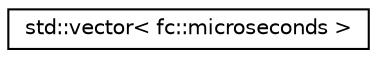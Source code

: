 digraph "Graphical Class Hierarchy"
{
  edge [fontname="Helvetica",fontsize="10",labelfontname="Helvetica",labelfontsize="10"];
  node [fontname="Helvetica",fontsize="10",shape=record];
  rankdir="LR";
  Node0 [label="std::vector\< fc::microseconds \>",height=0.2,width=0.4,color="black", fillcolor="white", style="filled",URL="$classstd_1_1vector.html"];
}
